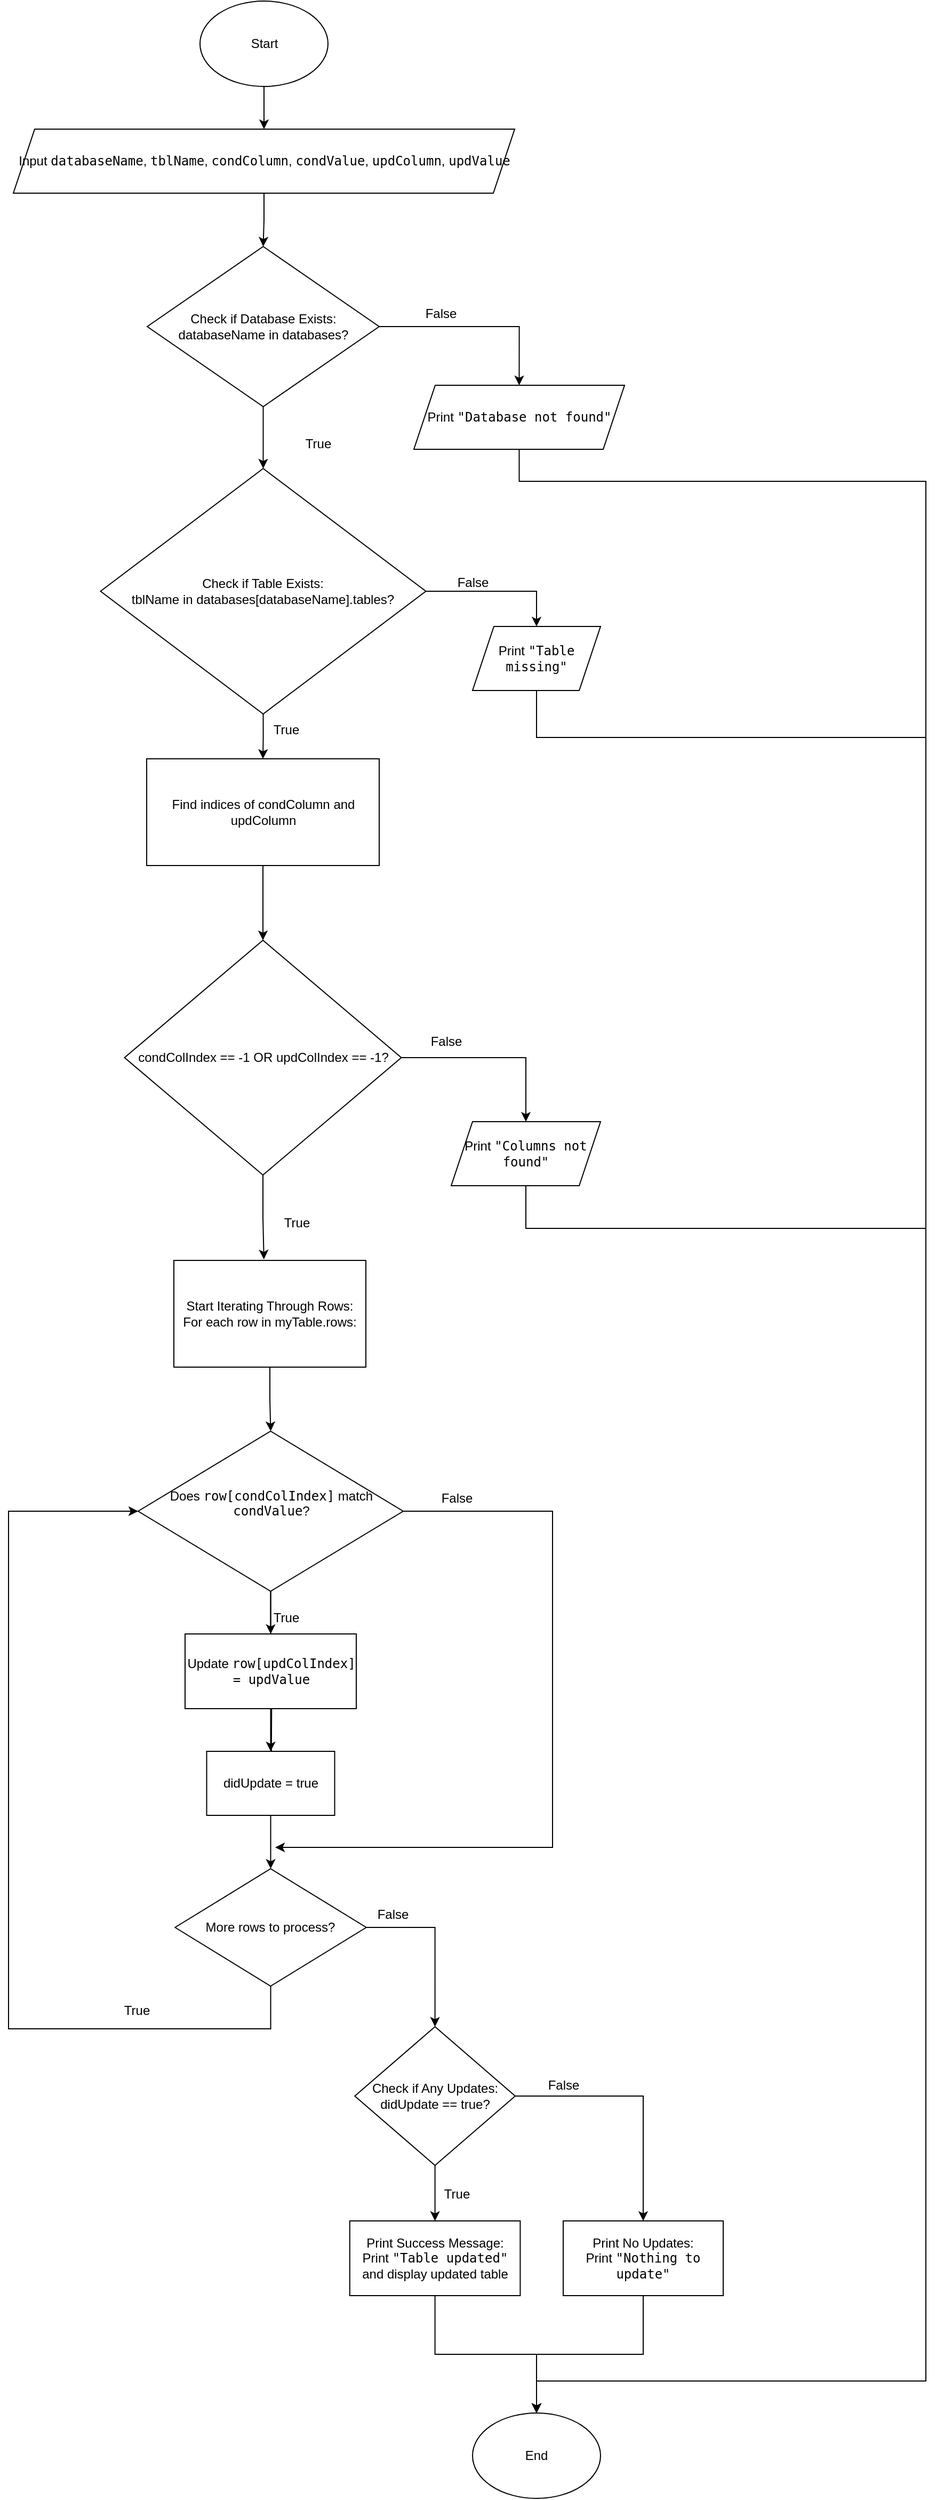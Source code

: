 <mxfile version="26.0.8">
  <diagram name="Page-1" id="fcgnvKk0WZcKXCmAVlTS">
    <mxGraphModel grid="1" page="1" gridSize="10" guides="1" tooltips="1" connect="1" arrows="1" fold="1" pageScale="1" pageWidth="827" pageHeight="1169" math="0" shadow="0">
      <root>
        <mxCell id="0" />
        <mxCell id="1" parent="0" />
        <mxCell id="qG2QxgR-0s4kBJQ4x0Em-2" style="edgeStyle=orthogonalEdgeStyle;rounded=0;orthogonalLoop=1;jettySize=auto;html=1;exitX=0.5;exitY=1;exitDx=0;exitDy=0;entryX=0.5;entryY=0;entryDx=0;entryDy=0;" edge="1" parent="1" source="BdzInrT_UNWdM95_iRSR-2" target="qG2QxgR-0s4kBJQ4x0Em-1">
          <mxGeometry relative="1" as="geometry" />
        </mxCell>
        <mxCell id="BdzInrT_UNWdM95_iRSR-2" value="Start" style="ellipse;whiteSpace=wrap;html=1;" vertex="1" parent="1">
          <mxGeometry x="339.5" y="-1230" width="120" height="80" as="geometry" />
        </mxCell>
        <mxCell id="BdzInrT_UNWdM95_iRSR-3" style="edgeStyle=orthogonalEdgeStyle;rounded=0;orthogonalLoop=1;jettySize=auto;html=1;exitX=1;exitY=0.5;exitDx=0;exitDy=0;entryX=0.5;entryY=0;entryDx=0;entryDy=0;" edge="1" parent="1" source="BdzInrT_UNWdM95_iRSR-5" target="qG2QxgR-0s4kBJQ4x0Em-4">
          <mxGeometry relative="1" as="geometry">
            <mxPoint x="585" y="-880" as="targetPoint" />
          </mxGeometry>
        </mxCell>
        <mxCell id="qG2QxgR-0s4kBJQ4x0Em-8" style="edgeStyle=orthogonalEdgeStyle;rounded=0;orthogonalLoop=1;jettySize=auto;html=1;entryX=0.5;entryY=0;entryDx=0;entryDy=0;" edge="1" parent="1" source="BdzInrT_UNWdM95_iRSR-5" target="BdzInrT_UNWdM95_iRSR-9">
          <mxGeometry relative="1" as="geometry" />
        </mxCell>
        <mxCell id="BdzInrT_UNWdM95_iRSR-5" value="Check if Database Exists:&lt;div&gt;databaseName in databases?&lt;/div&gt;" style="rhombus;whiteSpace=wrap;html=1;" vertex="1" parent="1">
          <mxGeometry x="290" y="-1000" width="217.5" height="150" as="geometry" />
        </mxCell>
        <mxCell id="BdzInrT_UNWdM95_iRSR-8" style="edgeStyle=orthogonalEdgeStyle;rounded=0;orthogonalLoop=1;jettySize=auto;html=1;exitX=0.5;exitY=1;exitDx=0;exitDy=0;entryX=0.5;entryY=0;entryDx=0;entryDy=0;" edge="1" parent="1" source="BdzInrT_UNWdM95_iRSR-9" target="BdzInrT_UNWdM95_iRSR-12">
          <mxGeometry relative="1" as="geometry" />
        </mxCell>
        <mxCell id="qG2QxgR-0s4kBJQ4x0Em-7" style="edgeStyle=orthogonalEdgeStyle;rounded=0;orthogonalLoop=1;jettySize=auto;html=1;entryX=0.5;entryY=0;entryDx=0;entryDy=0;" edge="1" parent="1" source="BdzInrT_UNWdM95_iRSR-9" target="qG2QxgR-0s4kBJQ4x0Em-6">
          <mxGeometry relative="1" as="geometry" />
        </mxCell>
        <mxCell id="BdzInrT_UNWdM95_iRSR-9" value=" Check if Table Exists:&lt;div&gt;tblName in databases[databaseName].tables?&lt;/div&gt;" style="rhombus;whiteSpace=wrap;html=1;" vertex="1" parent="1">
          <mxGeometry x="246.25" y="-792" width="305" height="230" as="geometry" />
        </mxCell>
        <mxCell id="BdzInrT_UNWdM95_iRSR-11" style="edgeStyle=orthogonalEdgeStyle;rounded=0;orthogonalLoop=1;jettySize=auto;html=1;exitX=0.5;exitY=1;exitDx=0;exitDy=0;entryX=0.5;entryY=0;entryDx=0;entryDy=0;" edge="1" parent="1" source="BdzInrT_UNWdM95_iRSR-12" target="BdzInrT_UNWdM95_iRSR-18">
          <mxGeometry relative="1" as="geometry">
            <mxPoint x="400.5" y="-390" as="targetPoint" />
          </mxGeometry>
        </mxCell>
        <mxCell id="BdzInrT_UNWdM95_iRSR-12" value="Find indices of condColumn and updColumn" style="rounded=0;whiteSpace=wrap;html=1;" vertex="1" parent="1">
          <mxGeometry x="289.5" y="-520" width="218" height="100" as="geometry" />
        </mxCell>
        <mxCell id="qG2QxgR-0s4kBJQ4x0Em-10" style="edgeStyle=orthogonalEdgeStyle;rounded=0;orthogonalLoop=1;jettySize=auto;html=1;exitX=1;exitY=0.5;exitDx=0;exitDy=0;entryX=0.5;entryY=0;entryDx=0;entryDy=0;" edge="1" parent="1" source="BdzInrT_UNWdM95_iRSR-18" target="qG2QxgR-0s4kBJQ4x0Em-9">
          <mxGeometry relative="1" as="geometry" />
        </mxCell>
        <UserObject label="&lt;div&gt;condColIndex == -1 OR updColIndex == -1?&lt;/div&gt;" link="&#xa;if (conditionIt == table.columns.end() || updateIt ==    | (Decision)&#xa;|     table.columns.end())&#xa;&#xa;" id="BdzInrT_UNWdM95_iRSR-18">
          <mxCell style="rhombus;whiteSpace=wrap;html=1;" vertex="1" parent="1">
            <mxGeometry x="268.75" y="-350" width="259.5" height="220" as="geometry" />
          </mxCell>
        </UserObject>
        <mxCell id="qG2QxgR-0s4kBJQ4x0Em-12" style="edgeStyle=orthogonalEdgeStyle;rounded=0;orthogonalLoop=1;jettySize=auto;html=1;entryX=0.5;entryY=0;entryDx=0;entryDy=0;" edge="1" parent="1" source="BdzInrT_UNWdM95_iRSR-20" target="qG2QxgR-0s4kBJQ4x0Em-11">
          <mxGeometry relative="1" as="geometry" />
        </mxCell>
        <mxCell id="BdzInrT_UNWdM95_iRSR-20" value="Start Iterating Through Rows:&lt;div&gt;For each row in myTable.rows:&lt;/div&gt;" style="rounded=0;whiteSpace=wrap;html=1;" vertex="1" parent="1">
          <mxGeometry x="315" y="-50" width="180" height="100" as="geometry" />
        </mxCell>
        <mxCell id="BdzInrT_UNWdM95_iRSR-21" style="edgeStyle=orthogonalEdgeStyle;rounded=0;orthogonalLoop=1;jettySize=auto;html=1;exitX=0.5;exitY=1;exitDx=0;exitDy=0;entryX=0.469;entryY=-0.01;entryDx=0;entryDy=0;entryPerimeter=0;" edge="1" parent="1" source="BdzInrT_UNWdM95_iRSR-18" target="BdzInrT_UNWdM95_iRSR-20">
          <mxGeometry relative="1" as="geometry" />
        </mxCell>
        <mxCell id="qG2QxgR-0s4kBJQ4x0Em-20" style="edgeStyle=orthogonalEdgeStyle;rounded=0;orthogonalLoop=1;jettySize=auto;html=1;entryX=0;entryY=0.5;entryDx=0;entryDy=0;" edge="1" parent="1" source="BdzInrT_UNWdM95_iRSR-31" target="qG2QxgR-0s4kBJQ4x0Em-11">
          <mxGeometry relative="1" as="geometry">
            <mxPoint x="129.7" y="134.954" as="targetPoint" />
            <Array as="points">
              <mxPoint x="406" y="670" />
              <mxPoint x="160" y="670" />
              <mxPoint x="160" y="185" />
            </Array>
          </mxGeometry>
        </mxCell>
        <mxCell id="qG2QxgR-0s4kBJQ4x0Em-29" style="edgeStyle=orthogonalEdgeStyle;rounded=0;orthogonalLoop=1;jettySize=auto;html=1;entryX=0.5;entryY=0;entryDx=0;entryDy=0;" edge="1" parent="1" source="BdzInrT_UNWdM95_iRSR-31" target="qG2QxgR-0s4kBJQ4x0Em-28">
          <mxGeometry relative="1" as="geometry">
            <Array as="points">
              <mxPoint x="560" y="575" />
            </Array>
          </mxGeometry>
        </mxCell>
        <mxCell id="BdzInrT_UNWdM95_iRSR-31" value="More rows to process?" style="rhombus;whiteSpace=wrap;html=1;" vertex="1" parent="1">
          <mxGeometry x="316.13" y="520" width="179.25" height="110" as="geometry" />
        </mxCell>
        <mxCell id="BdzInrT_UNWdM95_iRSR-54" value="True" style="text;html=1;align=center;verticalAlign=middle;resizable=0;points=[];autosize=1;strokeColor=none;fillColor=none;" vertex="1" parent="1">
          <mxGeometry x="405" y="-100" width="50" height="30" as="geometry" />
        </mxCell>
        <mxCell id="BdzInrT_UNWdM95_iRSR-55" value="False" style="text;html=1;align=center;verticalAlign=middle;resizable=0;points=[];autosize=1;strokeColor=none;fillColor=none;" vertex="1" parent="1">
          <mxGeometry x="545" y="-270" width="50" height="30" as="geometry" />
        </mxCell>
        <mxCell id="BdzInrT_UNWdM95_iRSR-56" value="True" style="text;html=1;align=center;verticalAlign=middle;resizable=0;points=[];autosize=1;strokeColor=none;fillColor=none;" vertex="1" parent="1">
          <mxGeometry x="395" y="-562" width="50" height="30" as="geometry" />
        </mxCell>
        <mxCell id="BdzInrT_UNWdM95_iRSR-57" value="False" style="text;html=1;align=center;verticalAlign=middle;resizable=0;points=[];autosize=1;strokeColor=none;fillColor=none;" vertex="1" parent="1">
          <mxGeometry x="570" y="-700" width="50" height="30" as="geometry" />
        </mxCell>
        <mxCell id="BdzInrT_UNWdM95_iRSR-58" value="True" style="text;html=1;align=center;verticalAlign=middle;resizable=0;points=[];autosize=1;strokeColor=none;fillColor=none;" vertex="1" parent="1">
          <mxGeometry x="425" y="-830" width="50" height="30" as="geometry" />
        </mxCell>
        <mxCell id="BdzInrT_UNWdM95_iRSR-59" value="False" style="text;html=1;align=center;verticalAlign=middle;resizable=0;points=[];autosize=1;strokeColor=none;fillColor=none;" vertex="1" parent="1">
          <mxGeometry x="540" y="-952" width="50" height="30" as="geometry" />
        </mxCell>
        <mxCell id="qG2QxgR-0s4kBJQ4x0Em-3" style="edgeStyle=orthogonalEdgeStyle;rounded=0;orthogonalLoop=1;jettySize=auto;html=1;entryX=0.5;entryY=0;entryDx=0;entryDy=0;" edge="1" parent="1" source="qG2QxgR-0s4kBJQ4x0Em-1" target="BdzInrT_UNWdM95_iRSR-5">
          <mxGeometry relative="1" as="geometry" />
        </mxCell>
        <mxCell id="qG2QxgR-0s4kBJQ4x0Em-1" value="Input &lt;code&gt;databaseName&lt;/code&gt;, &lt;code&gt;tblName&lt;/code&gt;, &lt;code&gt;condColumn&lt;/code&gt;, &lt;code&gt;condValue&lt;/code&gt;, &lt;code&gt;updColumn&lt;/code&gt;, &lt;code&gt;updValue&lt;/code&gt;" style="shape=parallelogram;perimeter=parallelogramPerimeter;whiteSpace=wrap;html=1;fixedSize=1;" vertex="1" parent="1">
          <mxGeometry x="164.5" y="-1110" width="470" height="60" as="geometry" />
        </mxCell>
        <mxCell id="qG2QxgR-0s4kBJQ4x0Em-40" style="edgeStyle=orthogonalEdgeStyle;rounded=0;orthogonalLoop=1;jettySize=auto;html=1;entryX=0.5;entryY=0;entryDx=0;entryDy=0;" edge="1" parent="1" source="qG2QxgR-0s4kBJQ4x0Em-4" target="qG2QxgR-0s4kBJQ4x0Em-37">
          <mxGeometry relative="1" as="geometry">
            <Array as="points">
              <mxPoint x="639" y="-780" />
              <mxPoint x="1020" y="-780" />
              <mxPoint x="1020" y="1000" />
              <mxPoint x="655" y="1000" />
            </Array>
          </mxGeometry>
        </mxCell>
        <mxCell id="qG2QxgR-0s4kBJQ4x0Em-4" value="Print &lt;code&gt;&quot;Database not found&quot;&lt;/code&gt;" style="shape=parallelogram;perimeter=parallelogramPerimeter;whiteSpace=wrap;html=1;fixedSize=1;" vertex="1" parent="1">
          <mxGeometry x="540" y="-870" width="197.5" height="60" as="geometry" />
        </mxCell>
        <mxCell id="qG2QxgR-0s4kBJQ4x0Em-42" style="edgeStyle=orthogonalEdgeStyle;rounded=0;orthogonalLoop=1;jettySize=auto;html=1;entryX=0.5;entryY=0;entryDx=0;entryDy=0;" edge="1" parent="1" source="qG2QxgR-0s4kBJQ4x0Em-6" target="qG2QxgR-0s4kBJQ4x0Em-37">
          <mxGeometry relative="1" as="geometry">
            <mxPoint x="655" y="1001" as="targetPoint" />
            <Array as="points">
              <mxPoint x="655" y="-540" />
              <mxPoint x="1020" y="-540" />
              <mxPoint x="1020" y="1000" />
              <mxPoint x="655" y="1000" />
            </Array>
          </mxGeometry>
        </mxCell>
        <mxCell id="qG2QxgR-0s4kBJQ4x0Em-6" value="Print &lt;code&gt;&quot;Table missing&quot;&lt;/code&gt;" style="shape=parallelogram;perimeter=parallelogramPerimeter;whiteSpace=wrap;html=1;fixedSize=1;" vertex="1" parent="1">
          <mxGeometry x="595" y="-644" width="120" height="60" as="geometry" />
        </mxCell>
        <mxCell id="qG2QxgR-0s4kBJQ4x0Em-43" style="edgeStyle=orthogonalEdgeStyle;rounded=0;orthogonalLoop=1;jettySize=auto;html=1;entryX=0.5;entryY=0;entryDx=0;entryDy=0;" edge="1" parent="1" source="qG2QxgR-0s4kBJQ4x0Em-9" target="qG2QxgR-0s4kBJQ4x0Em-37">
          <mxGeometry relative="1" as="geometry">
            <Array as="points">
              <mxPoint x="645" y="-80" />
              <mxPoint x="1020" y="-80" />
              <mxPoint x="1020" y="1000" />
              <mxPoint x="655" y="1000" />
            </Array>
          </mxGeometry>
        </mxCell>
        <mxCell id="qG2QxgR-0s4kBJQ4x0Em-9" value="Print &lt;code&gt;&quot;Columns not found&quot;&lt;/code&gt;" style="shape=parallelogram;perimeter=parallelogramPerimeter;whiteSpace=wrap;html=1;fixedSize=1;" vertex="1" parent="1">
          <mxGeometry x="575" y="-180" width="140" height="60" as="geometry" />
        </mxCell>
        <mxCell id="qG2QxgR-0s4kBJQ4x0Em-14" style="edgeStyle=orthogonalEdgeStyle;rounded=0;orthogonalLoop=1;jettySize=auto;html=1;exitX=0.5;exitY=1;exitDx=0;exitDy=0;entryX=0.5;entryY=0;entryDx=0;entryDy=0;" edge="1" parent="1" source="qG2QxgR-0s4kBJQ4x0Em-11" target="qG2QxgR-0s4kBJQ4x0Em-13">
          <mxGeometry relative="1" as="geometry" />
        </mxCell>
        <mxCell id="qG2QxgR-0s4kBJQ4x0Em-23" style="edgeStyle=orthogonalEdgeStyle;rounded=0;orthogonalLoop=1;jettySize=auto;html=1;" edge="1" parent="1" source="qG2QxgR-0s4kBJQ4x0Em-11">
          <mxGeometry relative="1" as="geometry">
            <mxPoint x="406.3" y="425.03" as="targetPoint" />
          </mxGeometry>
        </mxCell>
        <mxCell id="qG2QxgR-0s4kBJQ4x0Em-25" style="edgeStyle=orthogonalEdgeStyle;rounded=0;orthogonalLoop=1;jettySize=auto;html=1;exitX=1;exitY=0.5;exitDx=0;exitDy=0;" edge="1" parent="1" source="qG2QxgR-0s4kBJQ4x0Em-11">
          <mxGeometry relative="1" as="geometry">
            <mxPoint x="410" y="500" as="targetPoint" />
            <Array as="points">
              <mxPoint x="670" y="185" />
              <mxPoint x="670" y="500" />
            </Array>
          </mxGeometry>
        </mxCell>
        <mxCell id="qG2QxgR-0s4kBJQ4x0Em-11" value="&#xa;Does &lt;code&gt;row[condColIndex]&lt;/code&gt; match &lt;code&gt;condValue&lt;/code&gt;?&#xa;&#xa;" style="rhombus;whiteSpace=wrap;html=1;" vertex="1" parent="1">
          <mxGeometry x="281.5" y="110" width="248.5" height="150" as="geometry" />
        </mxCell>
        <mxCell id="qG2QxgR-0s4kBJQ4x0Em-17" style="edgeStyle=orthogonalEdgeStyle;rounded=0;orthogonalLoop=1;jettySize=auto;html=1;exitX=0.5;exitY=1;exitDx=0;exitDy=0;entryX=0.5;entryY=0;entryDx=0;entryDy=0;" edge="1" parent="1" source="qG2QxgR-0s4kBJQ4x0Em-13" target="qG2QxgR-0s4kBJQ4x0Em-16">
          <mxGeometry relative="1" as="geometry" />
        </mxCell>
        <mxCell id="qG2QxgR-0s4kBJQ4x0Em-13" value="Update &lt;code&gt;row[updColIndex] = updValue&lt;/code&gt;" style="rounded=0;whiteSpace=wrap;html=1;" vertex="1" parent="1">
          <mxGeometry x="325.5" y="300" width="160.5" height="70" as="geometry" />
        </mxCell>
        <mxCell id="qG2QxgR-0s4kBJQ4x0Em-18" style="edgeStyle=orthogonalEdgeStyle;rounded=0;orthogonalLoop=1;jettySize=auto;html=1;exitX=0.5;exitY=1;exitDx=0;exitDy=0;entryX=0.5;entryY=0;entryDx=0;entryDy=0;" edge="1" parent="1" source="qG2QxgR-0s4kBJQ4x0Em-16" target="BdzInrT_UNWdM95_iRSR-31">
          <mxGeometry relative="1" as="geometry" />
        </mxCell>
        <mxCell id="qG2QxgR-0s4kBJQ4x0Em-16" value="didUpdate = true" style="rounded=0;whiteSpace=wrap;html=1;" vertex="1" parent="1">
          <mxGeometry x="345.75" y="410" width="120" height="60" as="geometry" />
        </mxCell>
        <mxCell id="qG2QxgR-0s4kBJQ4x0Em-21" value="True" style="text;html=1;align=center;verticalAlign=middle;resizable=0;points=[];autosize=1;strokeColor=none;fillColor=none;" vertex="1" parent="1">
          <mxGeometry x="255" y="638" width="50" height="30" as="geometry" />
        </mxCell>
        <mxCell id="qG2QxgR-0s4kBJQ4x0Em-26" value="False" style="text;html=1;align=center;verticalAlign=middle;resizable=0;points=[];autosize=1;strokeColor=none;fillColor=none;" vertex="1" parent="1">
          <mxGeometry x="555" y="158" width="50" height="30" as="geometry" />
        </mxCell>
        <mxCell id="qG2QxgR-0s4kBJQ4x0Em-27" value="True" style="text;html=1;align=center;verticalAlign=middle;resizable=0;points=[];autosize=1;strokeColor=none;fillColor=none;" vertex="1" parent="1">
          <mxGeometry x="395" y="270" width="50" height="30" as="geometry" />
        </mxCell>
        <mxCell id="qG2QxgR-0s4kBJQ4x0Em-32" style="edgeStyle=orthogonalEdgeStyle;rounded=0;orthogonalLoop=1;jettySize=auto;html=1;exitX=0.5;exitY=1;exitDx=0;exitDy=0;entryX=0.5;entryY=0;entryDx=0;entryDy=0;" edge="1" parent="1" source="qG2QxgR-0s4kBJQ4x0Em-28" target="qG2QxgR-0s4kBJQ4x0Em-31">
          <mxGeometry relative="1" as="geometry" />
        </mxCell>
        <mxCell id="qG2QxgR-0s4kBJQ4x0Em-35" style="edgeStyle=orthogonalEdgeStyle;rounded=0;orthogonalLoop=1;jettySize=auto;html=1;exitX=1;exitY=0.5;exitDx=0;exitDy=0;entryX=0.5;entryY=0;entryDx=0;entryDy=0;" edge="1" parent="1" source="qG2QxgR-0s4kBJQ4x0Em-28" target="qG2QxgR-0s4kBJQ4x0Em-34">
          <mxGeometry relative="1" as="geometry" />
        </mxCell>
        <mxCell id="qG2QxgR-0s4kBJQ4x0Em-28" value="Check if Any Updates:&lt;div&gt;didUpdate == true?&lt;/div&gt;" style="rhombus;whiteSpace=wrap;html=1;" vertex="1" parent="1">
          <mxGeometry x="484.62" y="668" width="150.38" height="130" as="geometry" />
        </mxCell>
        <mxCell id="qG2QxgR-0s4kBJQ4x0Em-30" value="False" style="text;html=1;align=center;verticalAlign=middle;resizable=0;points=[];autosize=1;strokeColor=none;fillColor=none;" vertex="1" parent="1">
          <mxGeometry x="495" y="548" width="50" height="30" as="geometry" />
        </mxCell>
        <mxCell id="qG2QxgR-0s4kBJQ4x0Em-38" style="edgeStyle=orthogonalEdgeStyle;rounded=0;orthogonalLoop=1;jettySize=auto;html=1;" edge="1" parent="1" source="qG2QxgR-0s4kBJQ4x0Em-31" target="qG2QxgR-0s4kBJQ4x0Em-37">
          <mxGeometry relative="1" as="geometry" />
        </mxCell>
        <mxCell id="qG2QxgR-0s4kBJQ4x0Em-31" value="Print Success Message:&lt;div&gt;Print &lt;code&gt;&quot;Table updated&quot;&lt;/code&gt; and display updated table&lt;/div&gt;" style="rounded=0;whiteSpace=wrap;html=1;" vertex="1" parent="1">
          <mxGeometry x="479.9" y="850" width="159.81" height="70" as="geometry" />
        </mxCell>
        <mxCell id="qG2QxgR-0s4kBJQ4x0Em-33" value="True" style="text;html=1;align=center;verticalAlign=middle;resizable=0;points=[];autosize=1;strokeColor=none;fillColor=none;" vertex="1" parent="1">
          <mxGeometry x="555" y="810" width="50" height="30" as="geometry" />
        </mxCell>
        <mxCell id="qG2QxgR-0s4kBJQ4x0Em-39" style="edgeStyle=orthogonalEdgeStyle;rounded=0;orthogonalLoop=1;jettySize=auto;html=1;" edge="1" parent="1" source="qG2QxgR-0s4kBJQ4x0Em-34" target="qG2QxgR-0s4kBJQ4x0Em-37">
          <mxGeometry relative="1" as="geometry" />
        </mxCell>
        <mxCell id="qG2QxgR-0s4kBJQ4x0Em-34" value="Print No Updates:&lt;div&gt;Print &lt;code&gt;&quot;Nothing to update&quot;&lt;/code&gt;&lt;/div&gt;" style="rounded=0;whiteSpace=wrap;html=1;" vertex="1" parent="1">
          <mxGeometry x="680" y="850" width="150" height="70" as="geometry" />
        </mxCell>
        <mxCell id="qG2QxgR-0s4kBJQ4x0Em-36" value="False" style="text;html=1;align=center;verticalAlign=middle;resizable=0;points=[];autosize=1;strokeColor=none;fillColor=none;" vertex="1" parent="1">
          <mxGeometry x="655" y="708" width="50" height="30" as="geometry" />
        </mxCell>
        <mxCell id="qG2QxgR-0s4kBJQ4x0Em-37" value="End" style="ellipse;whiteSpace=wrap;html=1;" vertex="1" parent="1">
          <mxGeometry x="595" y="1030" width="120" height="80" as="geometry" />
        </mxCell>
      </root>
    </mxGraphModel>
  </diagram>
</mxfile>
